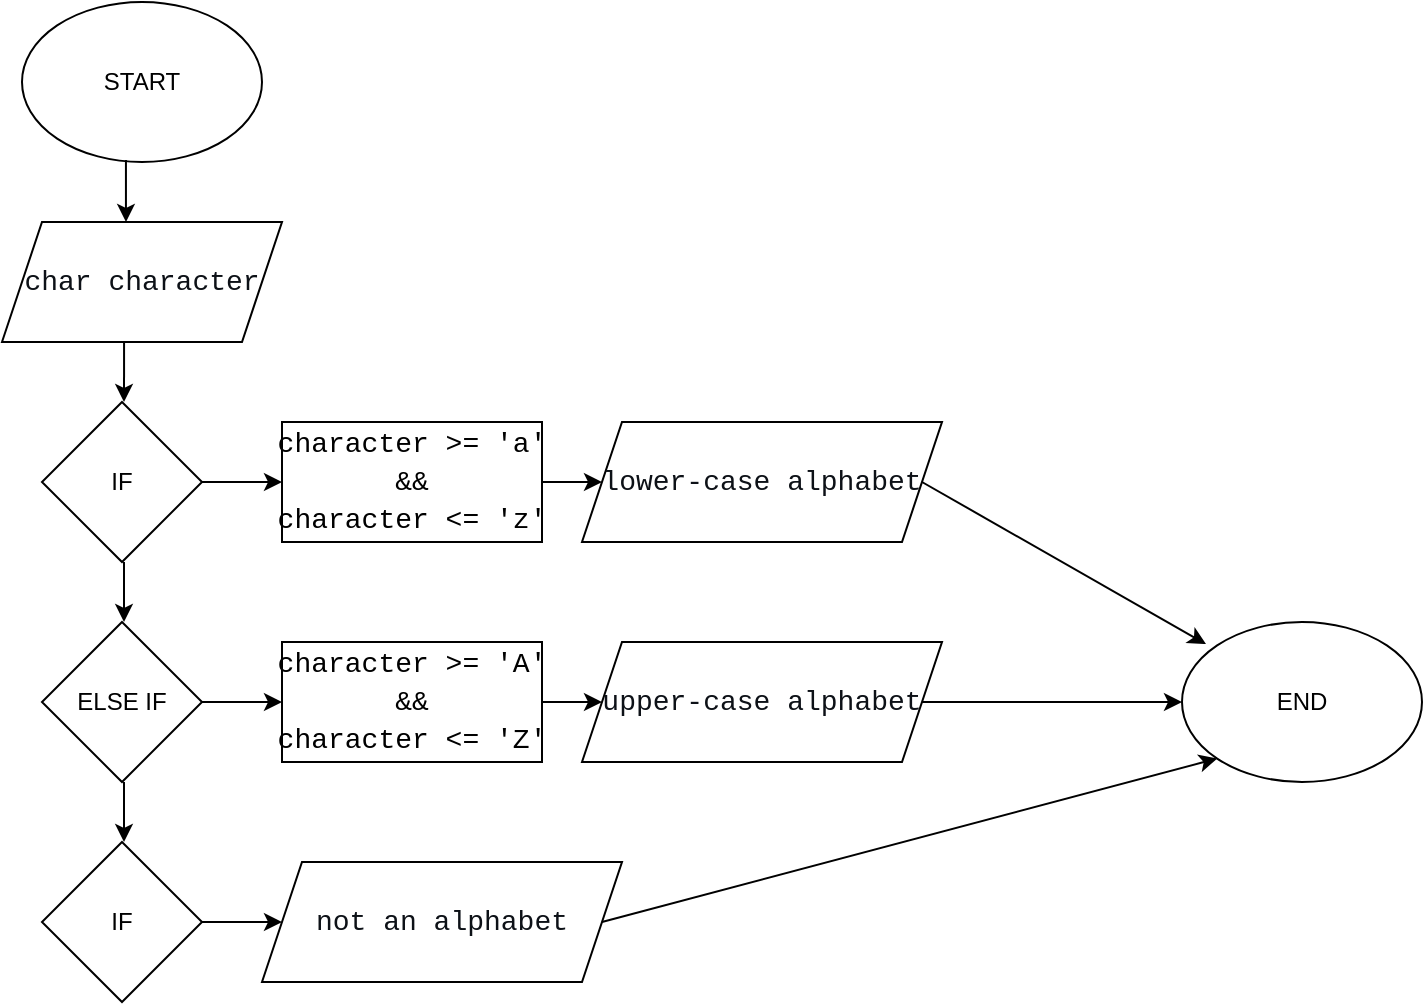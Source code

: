 <mxfile version="24.4.0" type="github">
  <diagram name="Page-1" id="UtIUXksldWrADd2EJ5hv">
    <mxGraphModel dx="880" dy="2668" grid="1" gridSize="10" guides="1" tooltips="1" connect="1" arrows="1" fold="1" page="1" pageScale="1" pageWidth="850" pageHeight="1100" math="0" shadow="0">
      <root>
        <mxCell id="0" />
        <mxCell id="1" parent="0" />
        <mxCell id="iqu5ZTfEStB9J5M7Hq_T-1" value="START" style="ellipse;whiteSpace=wrap;html=1;" vertex="1" parent="1">
          <mxGeometry x="30" y="-2200" width="120" height="80" as="geometry" />
        </mxCell>
        <mxCell id="iqu5ZTfEStB9J5M7Hq_T-2" value="" style="endArrow=classic;html=1;rounded=0;exitX=0.433;exitY=0.988;exitDx=0;exitDy=0;exitPerimeter=0;" edge="1" parent="1" source="iqu5ZTfEStB9J5M7Hq_T-1">
          <mxGeometry width="50" height="50" relative="1" as="geometry">
            <mxPoint x="400" y="-2150" as="sourcePoint" />
            <mxPoint x="82" y="-2090" as="targetPoint" />
          </mxGeometry>
        </mxCell>
        <mxCell id="iqu5ZTfEStB9J5M7Hq_T-3" value="&lt;div style=&quot;font-family: Consolas, &amp;quot;Courier New&amp;quot;, monospace; font-size: 14px; line-height: 19px; white-space: pre;&quot;&gt;&lt;font style=&quot;&quot; color=&quot;#0d1117&quot;&gt;char character&lt;/font&gt;&lt;/div&gt;" style="shape=parallelogram;perimeter=parallelogramPerimeter;whiteSpace=wrap;html=1;fixedSize=1;" vertex="1" parent="1">
          <mxGeometry x="20" y="-2090" width="140" height="60" as="geometry" />
        </mxCell>
        <mxCell id="iqu5ZTfEStB9J5M7Hq_T-4" value="" style="endArrow=classic;html=1;rounded=0;exitX=0.436;exitY=1;exitDx=0;exitDy=0;exitPerimeter=0;" edge="1" parent="1" source="iqu5ZTfEStB9J5M7Hq_T-3">
          <mxGeometry width="50" height="50" relative="1" as="geometry">
            <mxPoint x="400" y="-2090" as="sourcePoint" />
            <mxPoint x="81" y="-2000" as="targetPoint" />
          </mxGeometry>
        </mxCell>
        <mxCell id="iqu5ZTfEStB9J5M7Hq_T-5" value="IF" style="rhombus;whiteSpace=wrap;html=1;" vertex="1" parent="1">
          <mxGeometry x="40" y="-2000" width="80" height="80" as="geometry" />
        </mxCell>
        <mxCell id="iqu5ZTfEStB9J5M7Hq_T-6" value="" style="endArrow=classic;html=1;rounded=0;exitX=1;exitY=0.5;exitDx=0;exitDy=0;" edge="1" parent="1" source="iqu5ZTfEStB9J5M7Hq_T-5">
          <mxGeometry width="50" height="50" relative="1" as="geometry">
            <mxPoint x="400" y="-2090" as="sourcePoint" />
            <mxPoint x="160" y="-1960" as="targetPoint" />
          </mxGeometry>
        </mxCell>
        <mxCell id="iqu5ZTfEStB9J5M7Hq_T-7" value="" style="endArrow=classic;html=1;rounded=0;exitX=0.436;exitY=1;exitDx=0;exitDy=0;exitPerimeter=0;" edge="1" parent="1">
          <mxGeometry width="50" height="50" relative="1" as="geometry">
            <mxPoint x="81" y="-1920" as="sourcePoint" />
            <mxPoint x="81" y="-1890" as="targetPoint" />
          </mxGeometry>
        </mxCell>
        <mxCell id="iqu5ZTfEStB9J5M7Hq_T-8" value="ELSE IF" style="rhombus;whiteSpace=wrap;html=1;" vertex="1" parent="1">
          <mxGeometry x="40" y="-1890" width="80" height="80" as="geometry" />
        </mxCell>
        <mxCell id="iqu5ZTfEStB9J5M7Hq_T-9" value="" style="endArrow=classic;html=1;rounded=0;exitX=1;exitY=0.5;exitDx=0;exitDy=0;" edge="1" parent="1" source="iqu5ZTfEStB9J5M7Hq_T-8">
          <mxGeometry width="50" height="50" relative="1" as="geometry">
            <mxPoint x="400" y="-1980" as="sourcePoint" />
            <mxPoint x="160" y="-1850" as="targetPoint" />
          </mxGeometry>
        </mxCell>
        <mxCell id="iqu5ZTfEStB9J5M7Hq_T-10" value="" style="endArrow=classic;html=1;rounded=0;exitX=0.436;exitY=1;exitDx=0;exitDy=0;exitPerimeter=0;" edge="1" parent="1">
          <mxGeometry width="50" height="50" relative="1" as="geometry">
            <mxPoint x="81" y="-1810" as="sourcePoint" />
            <mxPoint x="81" y="-1780" as="targetPoint" />
          </mxGeometry>
        </mxCell>
        <mxCell id="iqu5ZTfEStB9J5M7Hq_T-11" value="IF" style="rhombus;whiteSpace=wrap;html=1;" vertex="1" parent="1">
          <mxGeometry x="40" y="-1780" width="80" height="80" as="geometry" />
        </mxCell>
        <mxCell id="iqu5ZTfEStB9J5M7Hq_T-12" value="" style="endArrow=classic;html=1;rounded=0;exitX=1;exitY=0.5;exitDx=0;exitDy=0;" edge="1" parent="1" source="iqu5ZTfEStB9J5M7Hq_T-11">
          <mxGeometry width="50" height="50" relative="1" as="geometry">
            <mxPoint x="400" y="-1870" as="sourcePoint" />
            <mxPoint x="160" y="-1740" as="targetPoint" />
          </mxGeometry>
        </mxCell>
        <mxCell id="iqu5ZTfEStB9J5M7Hq_T-13" value="&lt;br&gt;&lt;div style=&quot;font-family: Consolas, &amp;quot;Courier New&amp;quot;, monospace; font-weight: normal; font-size: 14px; line-height: 19px; white-space: pre;&quot;&gt;&lt;div&gt;character &amp;gt;= &#39;a&#39;&lt;/div&gt;&lt;div&gt; &amp;amp;&amp;amp; &lt;/div&gt;&lt;div&gt;character &amp;lt;= &#39;z&#39;&lt;/div&gt;&lt;/div&gt;&lt;div&gt;&lt;br&gt;&lt;/div&gt;" style="rounded=0;whiteSpace=wrap;html=1;" vertex="1" parent="1">
          <mxGeometry x="160" y="-1990" width="130" height="60" as="geometry" />
        </mxCell>
        <mxCell id="iqu5ZTfEStB9J5M7Hq_T-14" value="" style="endArrow=classic;html=1;rounded=0;exitX=1;exitY=0.5;exitDx=0;exitDy=0;" edge="1" parent="1" source="iqu5ZTfEStB9J5M7Hq_T-13">
          <mxGeometry width="50" height="50" relative="1" as="geometry">
            <mxPoint x="400" y="-1790" as="sourcePoint" />
            <mxPoint x="320" y="-1960" as="targetPoint" />
          </mxGeometry>
        </mxCell>
        <mxCell id="iqu5ZTfEStB9J5M7Hq_T-15" value="&lt;div style=&quot;font-family: Consolas, &amp;quot;Courier New&amp;quot;, monospace; font-size: 14px; line-height: 19px; white-space: pre;&quot;&gt;&lt;font style=&quot;&quot; color=&quot;#0d1117&quot;&gt;lower-case alphabet&lt;/font&gt;&lt;/div&gt;" style="shape=parallelogram;perimeter=parallelogramPerimeter;whiteSpace=wrap;html=1;fixedSize=1;" vertex="1" parent="1">
          <mxGeometry x="310" y="-1990" width="180" height="60" as="geometry" />
        </mxCell>
        <mxCell id="iqu5ZTfEStB9J5M7Hq_T-16" value="&lt;br&gt;&lt;div style=&quot;font-family: Consolas, &amp;quot;Courier New&amp;quot;, monospace; font-weight: normal; font-size: 14px; line-height: 19px; white-space: pre;&quot;&gt;&lt;div&gt;character &amp;gt;= &#39;A&#39;&lt;/div&gt;&lt;div&gt; &amp;amp;&amp;amp; &lt;/div&gt;&lt;div&gt;character &amp;lt;= &#39;Z&#39;&lt;/div&gt;&lt;/div&gt;&lt;div&gt;&lt;br&gt;&lt;/div&gt;" style="rounded=0;whiteSpace=wrap;html=1;" vertex="1" parent="1">
          <mxGeometry x="160" y="-1880" width="130" height="60" as="geometry" />
        </mxCell>
        <mxCell id="iqu5ZTfEStB9J5M7Hq_T-17" value="" style="endArrow=classic;html=1;rounded=0;exitX=1;exitY=0.5;exitDx=0;exitDy=0;" edge="1" parent="1" source="iqu5ZTfEStB9J5M7Hq_T-16">
          <mxGeometry width="50" height="50" relative="1" as="geometry">
            <mxPoint x="400" y="-1680" as="sourcePoint" />
            <mxPoint x="320" y="-1850" as="targetPoint" />
          </mxGeometry>
        </mxCell>
        <mxCell id="iqu5ZTfEStB9J5M7Hq_T-18" value="&lt;div style=&quot;font-family: Consolas, &amp;quot;Courier New&amp;quot;, monospace; font-size: 14px; line-height: 19px; white-space: pre;&quot;&gt;&lt;font style=&quot;&quot; color=&quot;#0d1117&quot;&gt;upper-case alphabet&lt;/font&gt;&lt;/div&gt;" style="shape=parallelogram;perimeter=parallelogramPerimeter;whiteSpace=wrap;html=1;fixedSize=1;" vertex="1" parent="1">
          <mxGeometry x="310" y="-1880" width="180" height="60" as="geometry" />
        </mxCell>
        <mxCell id="iqu5ZTfEStB9J5M7Hq_T-19" value="&lt;div style=&quot;font-family: Consolas, &amp;quot;Courier New&amp;quot;, monospace; font-size: 14px; line-height: 19px; white-space: pre;&quot;&gt;&lt;font style=&quot;&quot; color=&quot;#0d1117&quot;&gt;not an alphabet&lt;/font&gt;&lt;/div&gt;" style="shape=parallelogram;perimeter=parallelogramPerimeter;whiteSpace=wrap;html=1;fixedSize=1;" vertex="1" parent="1">
          <mxGeometry x="150" y="-1770" width="180" height="60" as="geometry" />
        </mxCell>
        <mxCell id="iqu5ZTfEStB9J5M7Hq_T-20" value="END" style="ellipse;whiteSpace=wrap;html=1;" vertex="1" parent="1">
          <mxGeometry x="610" y="-1890" width="120" height="80" as="geometry" />
        </mxCell>
        <mxCell id="iqu5ZTfEStB9J5M7Hq_T-21" value="" style="endArrow=classic;html=1;rounded=0;exitX=1;exitY=0.5;exitDx=0;exitDy=0;entryX=0;entryY=1;entryDx=0;entryDy=0;" edge="1" parent="1" source="iqu5ZTfEStB9J5M7Hq_T-19" target="iqu5ZTfEStB9J5M7Hq_T-20">
          <mxGeometry width="50" height="50" relative="1" as="geometry">
            <mxPoint x="400" y="-1790" as="sourcePoint" />
            <mxPoint x="450" y="-1840" as="targetPoint" />
          </mxGeometry>
        </mxCell>
        <mxCell id="iqu5ZTfEStB9J5M7Hq_T-23" value="" style="endArrow=classic;html=1;rounded=0;exitX=1;exitY=0.5;exitDx=0;exitDy=0;entryX=0;entryY=0.5;entryDx=0;entryDy=0;" edge="1" parent="1" source="iqu5ZTfEStB9J5M7Hq_T-18" target="iqu5ZTfEStB9J5M7Hq_T-20">
          <mxGeometry width="50" height="50" relative="1" as="geometry">
            <mxPoint x="400" y="-1790" as="sourcePoint" />
            <mxPoint x="450" y="-1840" as="targetPoint" />
          </mxGeometry>
        </mxCell>
        <mxCell id="iqu5ZTfEStB9J5M7Hq_T-24" value="" style="endArrow=classic;html=1;rounded=0;exitX=1;exitY=0.5;exitDx=0;exitDy=0;entryX=0.1;entryY=0.138;entryDx=0;entryDy=0;entryPerimeter=0;" edge="1" parent="1" source="iqu5ZTfEStB9J5M7Hq_T-15" target="iqu5ZTfEStB9J5M7Hq_T-20">
          <mxGeometry width="50" height="50" relative="1" as="geometry">
            <mxPoint x="400" y="-1790" as="sourcePoint" />
            <mxPoint x="450" y="-1840" as="targetPoint" />
          </mxGeometry>
        </mxCell>
      </root>
    </mxGraphModel>
  </diagram>
</mxfile>
